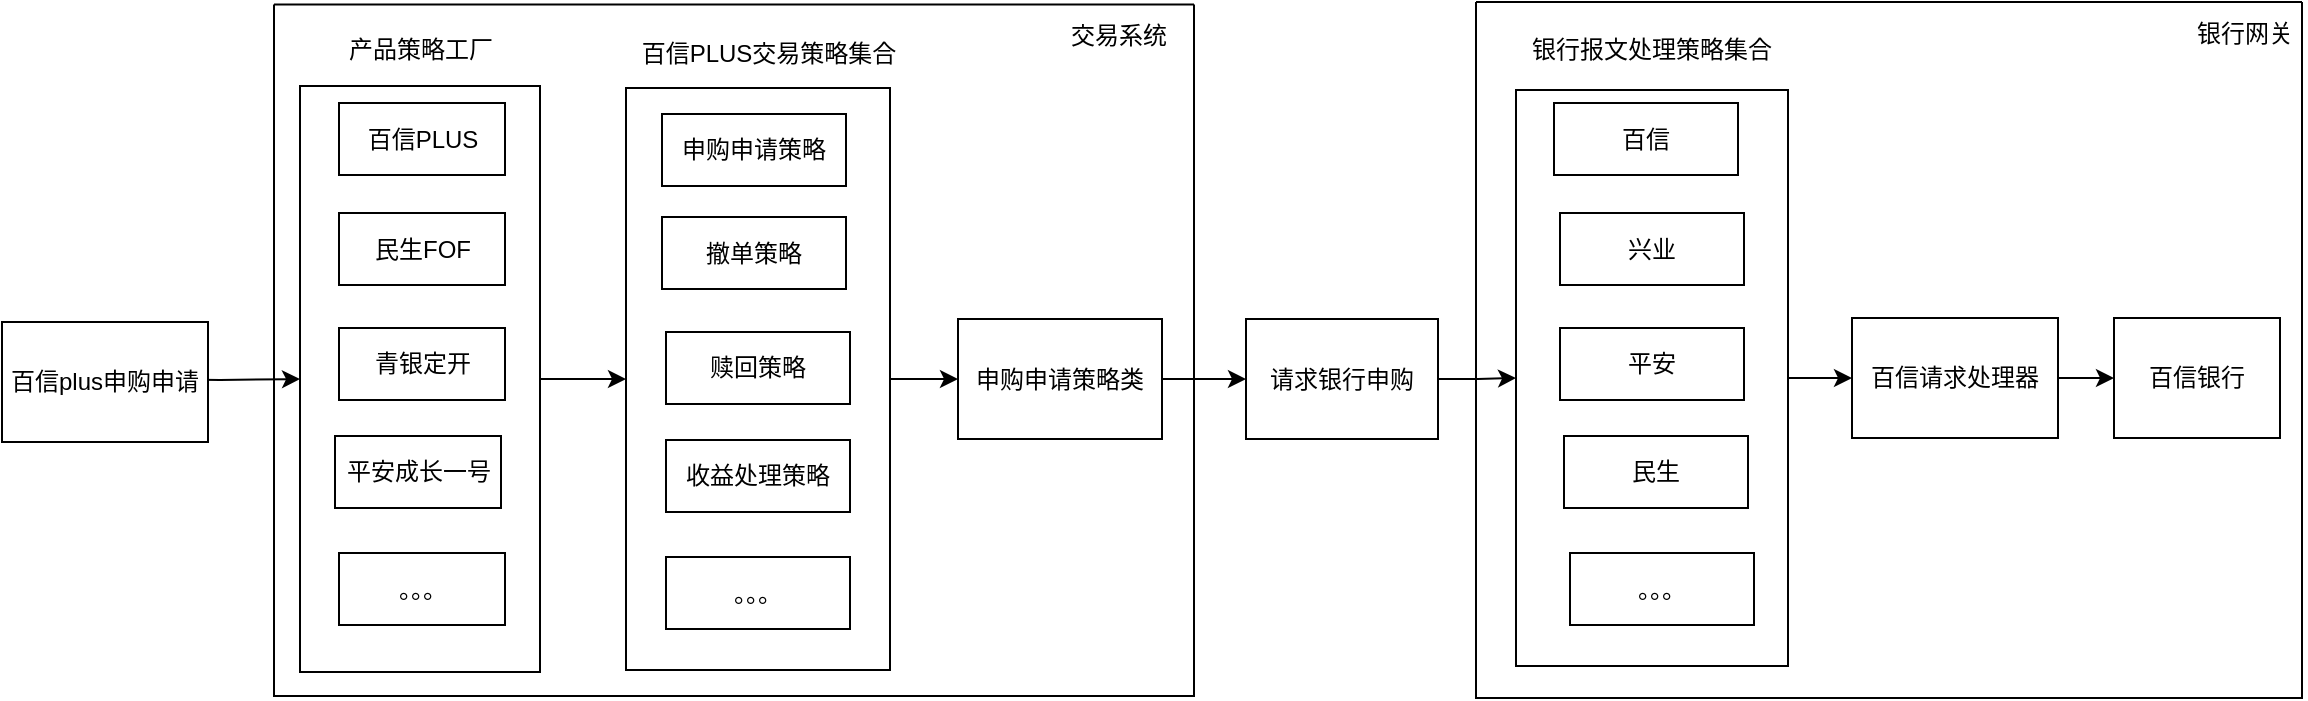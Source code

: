 <mxfile version="14.8.6" type="github">
  <diagram id="C5RBs43oDa-KdzZeNtuy" name="Page-1">
    <mxGraphModel dx="1422" dy="790" grid="0" gridSize="10" guides="1" tooltips="1" connect="1" arrows="1" fold="1" page="1" pageScale="1" pageWidth="5000" pageHeight="1920" math="0" shadow="0">
      <root>
        <mxCell id="WIyWlLk6GJQsqaUBKTNV-0" />
        <mxCell id="WIyWlLk6GJQsqaUBKTNV-1" parent="WIyWlLk6GJQsqaUBKTNV-0" />
        <mxCell id="Dr4ZRQpBwiBQjPsfkBms-7" value="" style="edgeStyle=orthogonalEdgeStyle;rounded=0;orthogonalLoop=1;jettySize=auto;html=1;" edge="1" parent="WIyWlLk6GJQsqaUBKTNV-1" target="Dr4ZRQpBwiBQjPsfkBms-6">
          <mxGeometry relative="1" as="geometry">
            <mxPoint x="145" y="288.5" as="sourcePoint" />
          </mxGeometry>
        </mxCell>
        <mxCell id="Dr4ZRQpBwiBQjPsfkBms-5" value="百信plus申购申请" style="rounded=0;whiteSpace=wrap;html=1;" vertex="1" parent="WIyWlLk6GJQsqaUBKTNV-1">
          <mxGeometry x="77" y="260" width="103" height="60" as="geometry" />
        </mxCell>
        <mxCell id="Dr4ZRQpBwiBQjPsfkBms-9" value="" style="edgeStyle=orthogonalEdgeStyle;rounded=0;orthogonalLoop=1;jettySize=auto;html=1;" edge="1" parent="WIyWlLk6GJQsqaUBKTNV-1" source="Dr4ZRQpBwiBQjPsfkBms-6" target="Dr4ZRQpBwiBQjPsfkBms-8">
          <mxGeometry relative="1" as="geometry" />
        </mxCell>
        <mxCell id="Dr4ZRQpBwiBQjPsfkBms-6" value="" style="whiteSpace=wrap;html=1;rounded=0;" vertex="1" parent="WIyWlLk6GJQsqaUBKTNV-1">
          <mxGeometry x="226" y="142" width="120" height="293" as="geometry" />
        </mxCell>
        <mxCell id="Dr4ZRQpBwiBQjPsfkBms-57" style="edgeStyle=orthogonalEdgeStyle;rounded=0;orthogonalLoop=1;jettySize=auto;html=1;entryX=0;entryY=0.5;entryDx=0;entryDy=0;" edge="1" parent="WIyWlLk6GJQsqaUBKTNV-1" source="Dr4ZRQpBwiBQjPsfkBms-8" target="Dr4ZRQpBwiBQjPsfkBms-10">
          <mxGeometry relative="1" as="geometry" />
        </mxCell>
        <mxCell id="Dr4ZRQpBwiBQjPsfkBms-8" value="&lt;div&gt;&lt;br&gt;&lt;/div&gt;&lt;div&gt;&lt;br&gt;&lt;/div&gt;" style="whiteSpace=wrap;html=1;rounded=0;" vertex="1" parent="WIyWlLk6GJQsqaUBKTNV-1">
          <mxGeometry x="389" y="143" width="132" height="291" as="geometry" />
        </mxCell>
        <mxCell id="Dr4ZRQpBwiBQjPsfkBms-10" value="申购申请策略类" style="whiteSpace=wrap;html=1;rounded=0;" vertex="1" parent="WIyWlLk6GJQsqaUBKTNV-1">
          <mxGeometry x="555" y="258.5" width="102" height="60" as="geometry" />
        </mxCell>
        <mxCell id="Dr4ZRQpBwiBQjPsfkBms-38" value="" style="edgeStyle=orthogonalEdgeStyle;rounded=0;orthogonalLoop=1;jettySize=auto;html=1;exitX=1;exitY=0.5;exitDx=0;exitDy=0;" edge="1" parent="WIyWlLk6GJQsqaUBKTNV-1" source="Dr4ZRQpBwiBQjPsfkBms-10" target="Dr4ZRQpBwiBQjPsfkBms-37">
          <mxGeometry relative="1" as="geometry">
            <mxPoint x="886" y="283" as="sourcePoint" />
          </mxGeometry>
        </mxCell>
        <mxCell id="Dr4ZRQpBwiBQjPsfkBms-14" value="&lt;div&gt;百信PLUS&lt;/div&gt;" style="rounded=0;whiteSpace=wrap;html=1;" vertex="1" parent="WIyWlLk6GJQsqaUBKTNV-1">
          <mxGeometry x="245.5" y="150.5" width="83" height="36" as="geometry" />
        </mxCell>
        <mxCell id="Dr4ZRQpBwiBQjPsfkBms-15" value="&lt;div&gt;&lt;div&gt;民生FOF&lt;/div&gt;&lt;/div&gt;" style="rounded=0;whiteSpace=wrap;html=1;" vertex="1" parent="WIyWlLk6GJQsqaUBKTNV-1">
          <mxGeometry x="245.5" y="205.5" width="83" height="36" as="geometry" />
        </mxCell>
        <mxCell id="Dr4ZRQpBwiBQjPsfkBms-16" value="&lt;div&gt;青银定开&lt;/div&gt;" style="rounded=0;whiteSpace=wrap;html=1;" vertex="1" parent="WIyWlLk6GJQsqaUBKTNV-1">
          <mxGeometry x="245.5" y="263" width="83" height="36" as="geometry" />
        </mxCell>
        <mxCell id="Dr4ZRQpBwiBQjPsfkBms-17" value="&lt;div&gt;&lt;div&gt;平安成长一号&lt;/div&gt;&lt;/div&gt;" style="rounded=0;whiteSpace=wrap;html=1;" vertex="1" parent="WIyWlLk6GJQsqaUBKTNV-1">
          <mxGeometry x="243.5" y="317" width="83" height="36" as="geometry" />
        </mxCell>
        <mxCell id="Dr4ZRQpBwiBQjPsfkBms-22" value="。。。" style="rounded=0;whiteSpace=wrap;html=1;" vertex="1" parent="WIyWlLk6GJQsqaUBKTNV-1">
          <mxGeometry x="245.5" y="375.5" width="83" height="36" as="geometry" />
        </mxCell>
        <mxCell id="Dr4ZRQpBwiBQjPsfkBms-24" value="产品策略工厂" style="text;html=1;strokeColor=none;fillColor=none;align=center;verticalAlign=middle;whiteSpace=wrap;rounded=0;" vertex="1" parent="WIyWlLk6GJQsqaUBKTNV-1">
          <mxGeometry x="240.5" y="114" width="91" height="20" as="geometry" />
        </mxCell>
        <mxCell id="Dr4ZRQpBwiBQjPsfkBms-27" value="&lt;div&gt;百信PLUS交易策略集合&lt;/div&gt;" style="text;html=1;strokeColor=none;fillColor=none;align=center;verticalAlign=middle;whiteSpace=wrap;rounded=0;" vertex="1" parent="WIyWlLk6GJQsqaUBKTNV-1">
          <mxGeometry x="395" y="116" width="131" height="20" as="geometry" />
        </mxCell>
        <mxCell id="Dr4ZRQpBwiBQjPsfkBms-29" value="申购申请策略" style="rounded=0;whiteSpace=wrap;html=1;" vertex="1" parent="WIyWlLk6GJQsqaUBKTNV-1">
          <mxGeometry x="407" y="156" width="92" height="36" as="geometry" />
        </mxCell>
        <mxCell id="Dr4ZRQpBwiBQjPsfkBms-31" value="撤单策略" style="rounded=0;whiteSpace=wrap;html=1;" vertex="1" parent="WIyWlLk6GJQsqaUBKTNV-1">
          <mxGeometry x="407" y="207.5" width="92" height="36" as="geometry" />
        </mxCell>
        <mxCell id="Dr4ZRQpBwiBQjPsfkBms-32" value="赎回策略" style="rounded=0;whiteSpace=wrap;html=1;" vertex="1" parent="WIyWlLk6GJQsqaUBKTNV-1">
          <mxGeometry x="409" y="265" width="92" height="36" as="geometry" />
        </mxCell>
        <mxCell id="Dr4ZRQpBwiBQjPsfkBms-33" value="收益处理策略" style="rounded=0;whiteSpace=wrap;html=1;" vertex="1" parent="WIyWlLk6GJQsqaUBKTNV-1">
          <mxGeometry x="409" y="319" width="92" height="36" as="geometry" />
        </mxCell>
        <mxCell id="Dr4ZRQpBwiBQjPsfkBms-35" value="。。。" style="rounded=0;whiteSpace=wrap;html=1;" vertex="1" parent="WIyWlLk6GJQsqaUBKTNV-1">
          <mxGeometry x="409" y="377.5" width="92" height="36" as="geometry" />
        </mxCell>
        <mxCell id="Dr4ZRQpBwiBQjPsfkBms-40" value="" style="edgeStyle=orthogonalEdgeStyle;rounded=0;orthogonalLoop=1;jettySize=auto;html=1;" edge="1" parent="WIyWlLk6GJQsqaUBKTNV-1" source="Dr4ZRQpBwiBQjPsfkBms-37" target="Dr4ZRQpBwiBQjPsfkBms-39">
          <mxGeometry relative="1" as="geometry" />
        </mxCell>
        <mxCell id="Dr4ZRQpBwiBQjPsfkBms-37" value="请求银行申购" style="whiteSpace=wrap;html=1;rounded=0;" vertex="1" parent="WIyWlLk6GJQsqaUBKTNV-1">
          <mxGeometry x="699" y="258.5" width="96" height="60" as="geometry" />
        </mxCell>
        <mxCell id="Dr4ZRQpBwiBQjPsfkBms-58" value="" style="edgeStyle=orthogonalEdgeStyle;rounded=0;orthogonalLoop=1;jettySize=auto;html=1;" edge="1" parent="WIyWlLk6GJQsqaUBKTNV-1" source="Dr4ZRQpBwiBQjPsfkBms-39" target="Dr4ZRQpBwiBQjPsfkBms-47">
          <mxGeometry relative="1" as="geometry" />
        </mxCell>
        <mxCell id="Dr4ZRQpBwiBQjPsfkBms-39" value="" style="whiteSpace=wrap;html=1;rounded=0;" vertex="1" parent="WIyWlLk6GJQsqaUBKTNV-1">
          <mxGeometry x="834" y="144" width="136" height="288" as="geometry" />
        </mxCell>
        <mxCell id="Dr4ZRQpBwiBQjPsfkBms-41" value="百信" style="rounded=0;whiteSpace=wrap;html=1;" vertex="1" parent="WIyWlLk6GJQsqaUBKTNV-1">
          <mxGeometry x="853" y="150.5" width="92" height="36" as="geometry" />
        </mxCell>
        <mxCell id="Dr4ZRQpBwiBQjPsfkBms-42" value="兴业" style="rounded=0;whiteSpace=wrap;html=1;" vertex="1" parent="WIyWlLk6GJQsqaUBKTNV-1">
          <mxGeometry x="856" y="205.5" width="92" height="36" as="geometry" />
        </mxCell>
        <mxCell id="Dr4ZRQpBwiBQjPsfkBms-43" value="平安" style="rounded=0;whiteSpace=wrap;html=1;" vertex="1" parent="WIyWlLk6GJQsqaUBKTNV-1">
          <mxGeometry x="856" y="263" width="92" height="36" as="geometry" />
        </mxCell>
        <mxCell id="Dr4ZRQpBwiBQjPsfkBms-44" value="民生" style="rounded=0;whiteSpace=wrap;html=1;" vertex="1" parent="WIyWlLk6GJQsqaUBKTNV-1">
          <mxGeometry x="858" y="317" width="92" height="36" as="geometry" />
        </mxCell>
        <mxCell id="Dr4ZRQpBwiBQjPsfkBms-45" value="。。。" style="rounded=0;whiteSpace=wrap;html=1;" vertex="1" parent="WIyWlLk6GJQsqaUBKTNV-1">
          <mxGeometry x="861" y="375.5" width="92" height="36" as="geometry" />
        </mxCell>
        <mxCell id="Dr4ZRQpBwiBQjPsfkBms-46" value="银行报文处理策略集合" style="text;html=1;strokeColor=none;fillColor=none;align=center;verticalAlign=middle;whiteSpace=wrap;rounded=0;" vertex="1" parent="WIyWlLk6GJQsqaUBKTNV-1">
          <mxGeometry x="837" y="114" width="130" height="20" as="geometry" />
        </mxCell>
        <mxCell id="Dr4ZRQpBwiBQjPsfkBms-50" value="" style="edgeStyle=orthogonalEdgeStyle;rounded=0;orthogonalLoop=1;jettySize=auto;html=1;" edge="1" parent="WIyWlLk6GJQsqaUBKTNV-1" source="Dr4ZRQpBwiBQjPsfkBms-47" target="Dr4ZRQpBwiBQjPsfkBms-49">
          <mxGeometry relative="1" as="geometry" />
        </mxCell>
        <mxCell id="Dr4ZRQpBwiBQjPsfkBms-47" value="百信请求处理器" style="whiteSpace=wrap;html=1;rounded=0;" vertex="1" parent="WIyWlLk6GJQsqaUBKTNV-1">
          <mxGeometry x="1002" y="258" width="103" height="60" as="geometry" />
        </mxCell>
        <mxCell id="Dr4ZRQpBwiBQjPsfkBms-49" value="百信银行" style="whiteSpace=wrap;html=1;rounded=0;" vertex="1" parent="WIyWlLk6GJQsqaUBKTNV-1">
          <mxGeometry x="1133" y="258" width="83" height="60" as="geometry" />
        </mxCell>
        <mxCell id="Dr4ZRQpBwiBQjPsfkBms-59" value="" style="swimlane;startSize=0;" vertex="1" parent="WIyWlLk6GJQsqaUBKTNV-1">
          <mxGeometry x="213" y="101.25" width="460" height="345.75" as="geometry" />
        </mxCell>
        <mxCell id="Dr4ZRQpBwiBQjPsfkBms-61" value="交易系统" style="text;html=1;strokeColor=none;fillColor=none;align=center;verticalAlign=middle;whiteSpace=wrap;rounded=0;" vertex="1" parent="Dr4ZRQpBwiBQjPsfkBms-59">
          <mxGeometry x="392" y="5.5" width="61" height="20" as="geometry" />
        </mxCell>
        <mxCell id="Dr4ZRQpBwiBQjPsfkBms-60" value="" style="swimlane;startSize=0;" vertex="1" parent="WIyWlLk6GJQsqaUBKTNV-1">
          <mxGeometry x="814" y="100" width="413" height="348" as="geometry" />
        </mxCell>
        <mxCell id="Dr4ZRQpBwiBQjPsfkBms-62" value="银行网关" style="text;html=1;strokeColor=none;fillColor=none;align=center;verticalAlign=middle;whiteSpace=wrap;rounded=0;" vertex="1" parent="Dr4ZRQpBwiBQjPsfkBms-60">
          <mxGeometry x="354" y="6" width="61" height="20" as="geometry" />
        </mxCell>
      </root>
    </mxGraphModel>
  </diagram>
</mxfile>
